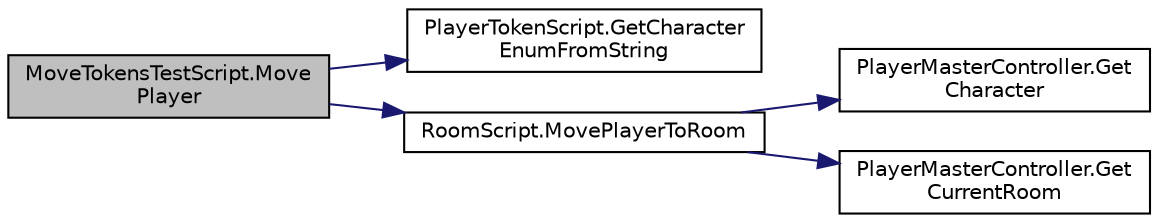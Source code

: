digraph "MoveTokensTestScript.MovePlayer"
{
 // LATEX_PDF_SIZE
  edge [fontname="Helvetica",fontsize="10",labelfontname="Helvetica",labelfontsize="10"];
  node [fontname="Helvetica",fontsize="10",shape=record];
  rankdir="LR";
  Node1 [label="MoveTokensTestScript.Move\lPlayer",height=0.2,width=0.4,color="black", fillcolor="grey75", style="filled", fontcolor="black",tooltip=" "];
  Node1 -> Node2 [color="midnightblue",fontsize="10",style="solid",fontname="Helvetica"];
  Node2 [label="PlayerTokenScript.GetCharacter\lEnumFromString",height=0.2,width=0.4,color="black", fillcolor="white", style="filled",URL="$class_player_token_script.html#adfdc3e67c57ff06238789e480c9a7071",tooltip=" "];
  Node1 -> Node3 [color="midnightblue",fontsize="10",style="solid",fontname="Helvetica"];
  Node3 [label="RoomScript.MovePlayerToRoom",height=0.2,width=0.4,color="black", fillcolor="white", style="filled",URL="$class_room_script.html#a4a19c52c114612c19ae2580768d94859",tooltip=" "];
  Node3 -> Node4 [color="midnightblue",fontsize="10",style="solid",fontname="Helvetica"];
  Node4 [label="PlayerMasterController.Get\lCharacter",height=0.2,width=0.4,color="black", fillcolor="white", style="filled",URL="$class_player_master_controller.html#a12c91851433777ae557a71d9f9a855f0",tooltip=" "];
  Node3 -> Node5 [color="midnightblue",fontsize="10",style="solid",fontname="Helvetica"];
  Node5 [label="PlayerMasterController.Get\lCurrentRoom",height=0.2,width=0.4,color="black", fillcolor="white", style="filled",URL="$class_player_master_controller.html#a0447a8a21b5c0f2c94f9d27e0bcd0830",tooltip=" "];
}
